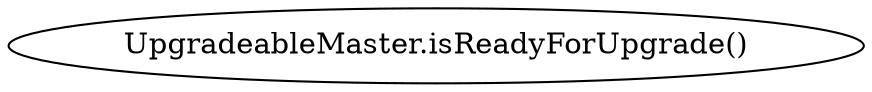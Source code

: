 digraph "" {
	graph [bb="0,0,347.58,36"];
	node [label="\N"];
	"UpgradeableMaster.isReadyForUpgrade()"	 [height=0.5,
		pos="173.79,18",
		width=4.8275];
}
digraph "" {
	graph [bb="0,0,347.58,36"];
	node [label="\N"];
	"UpgradeableMaster.isReadyForUpgrade()"	 [height=0.5,
		pos="173.79,18",
		width=4.8275];
}
digraph "" {
	graph [bb="0,0,347.58,36"];
	node [label="\N"];
	"UpgradeableMaster.isReadyForUpgrade()"	 [height=0.5,
		pos="173.79,18",
		width=4.8275];
}
